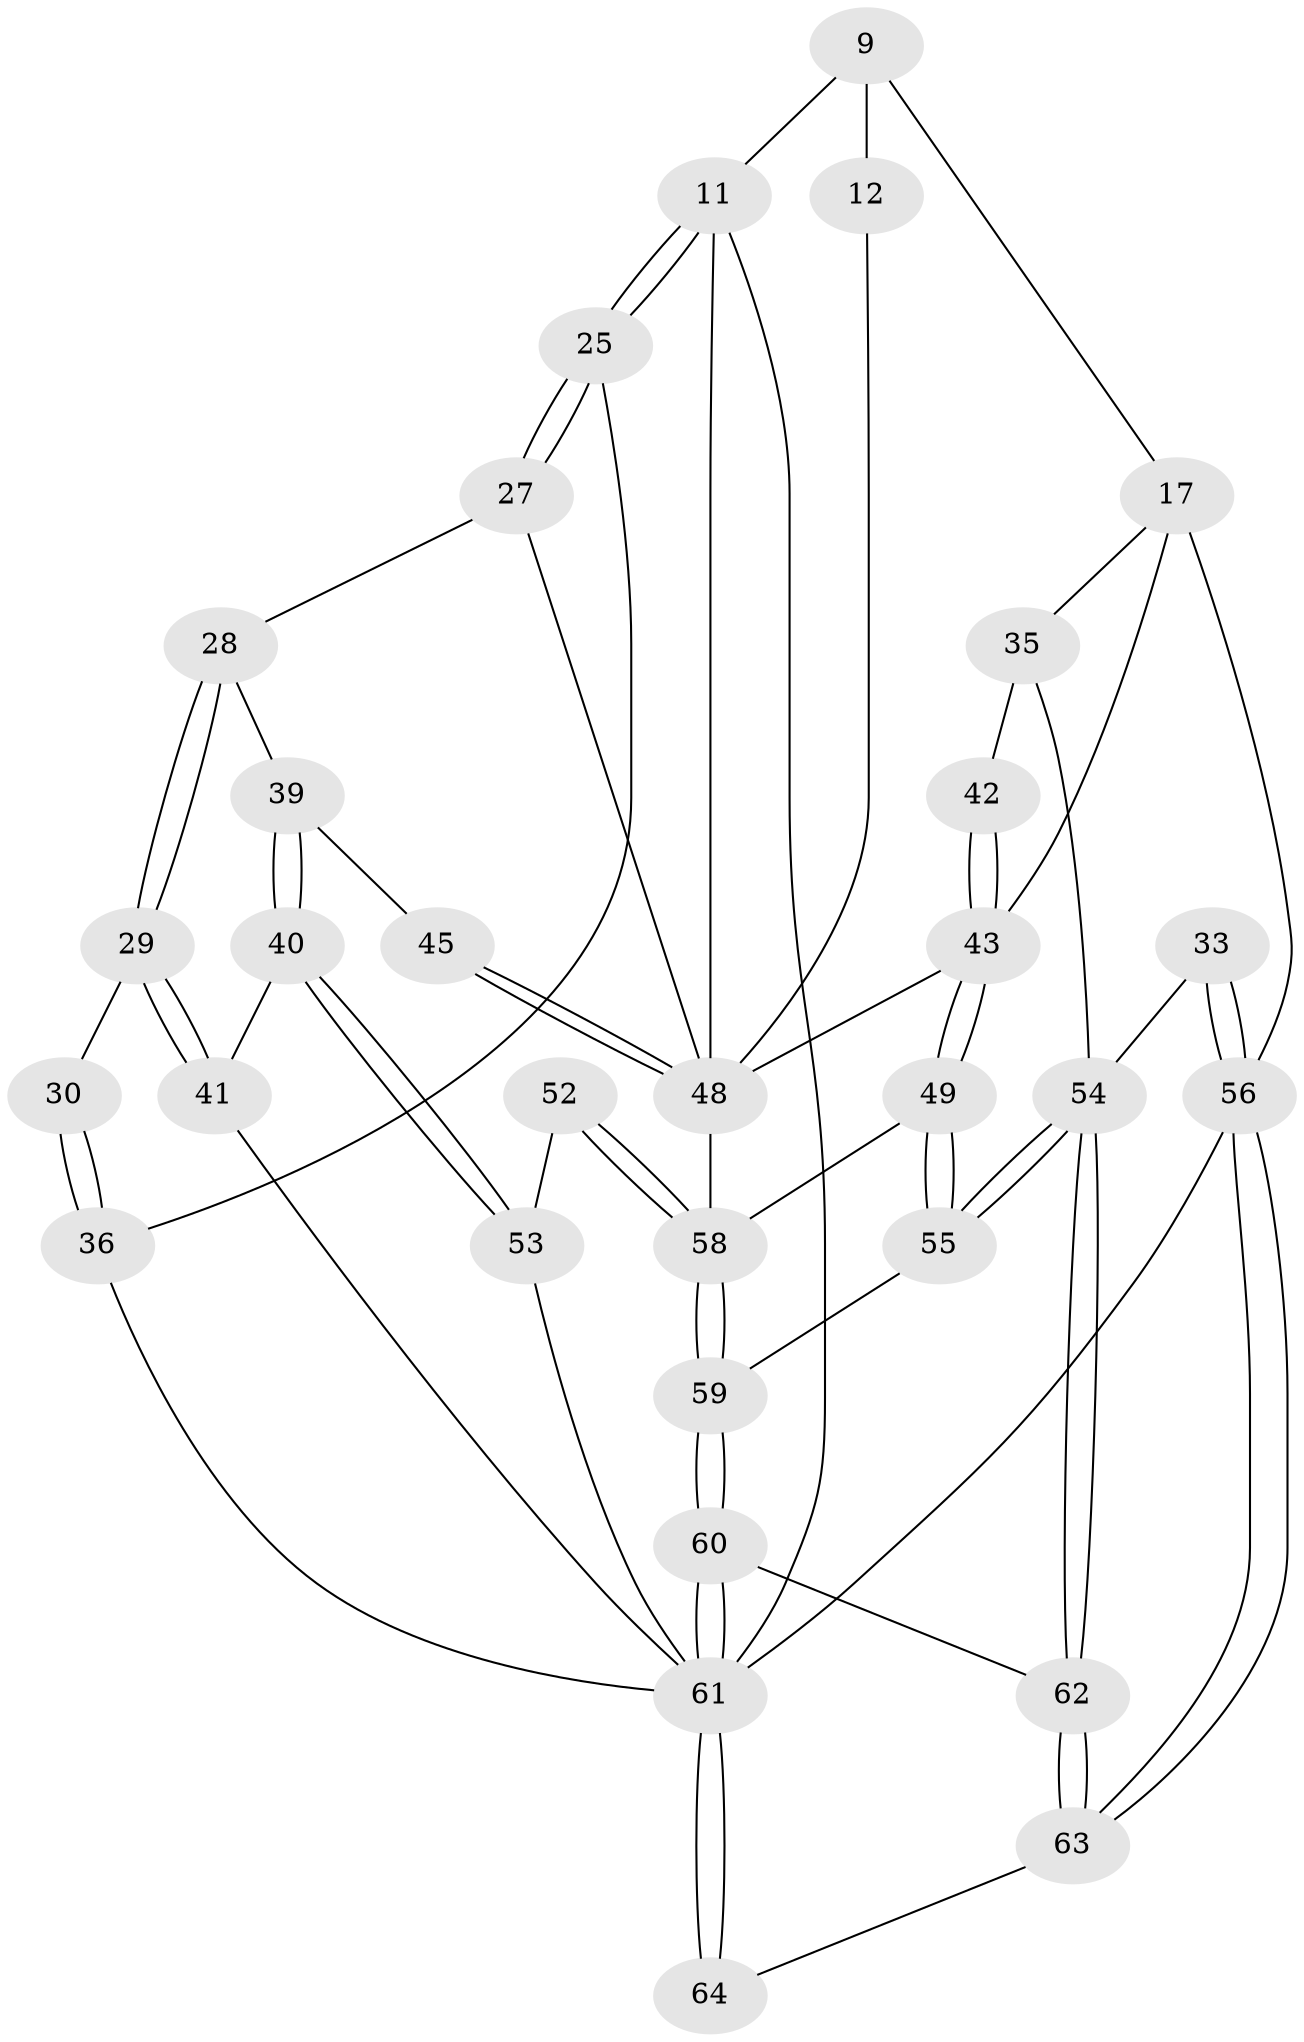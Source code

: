// original degree distribution, {3: 0.03125, 5: 0.5625, 4: 0.21875, 6: 0.1875}
// Generated by graph-tools (version 1.1) at 2025/05/03/04/25 22:05:39]
// undirected, 32 vertices, 72 edges
graph export_dot {
graph [start="1"]
  node [color=gray90,style=filled];
  9 [pos="+0.4915843806503018+0",super="+8"];
  11 [pos="+0.22890425096982828+0.19169458997498676",super="+4+10"];
  12 [pos="+0.7105405486811093+0.1330445675593752"];
  17 [pos="+0.9517186748482123+0.26632044753218226",super="+13"];
  25 [pos="+0.22570277880684902+0.19581883337394718"];
  27 [pos="+0.28575022682382656+0.28391635211038535"];
  28 [pos="+0.24632705422241521+0.37416848141162296"];
  29 [pos="+0.19117417487522373+0.40387112906026024"];
  30 [pos="+0.1188645066811338+0.3365251342708902"];
  33 [pos="+1+0.6215063466005769"];
  35 [pos="+0.8891685477825814+0.4955443249814956",super="+31"];
  36 [pos="+0+0.416923695655569",super="+23+24"];
  39 [pos="+0.2740767381853904+0.49795462775026034",super="+38"];
  40 [pos="+0.2249551793737613+0.5297963061453813"];
  41 [pos="+0.1944130638467846+0.49945631410355695"];
  42 [pos="+0.7548606294968712+0.46150813746336034",super="+32"];
  43 [pos="+0.6771644136653754+0.4902790035571284",super="+20+19"];
  45 [pos="+0.33671841916228185+0.4718690136567585",super="+37"];
  48 [pos="+0.4223814609730125+0.5808784707486202",super="+22+26+18"];
  49 [pos="+0.6731785945790661+0.5920013147912574"];
  52 [pos="+0.4041296340814551+0.6229356956758583"];
  53 [pos="+0.24467163401787836+0.6251925763723994"];
  54 [pos="+0.7416967342594971+0.7484442440510596",super="+34"];
  55 [pos="+0.7085300191158233+0.6936434545613045"];
  56 [pos="+1+1",super="+2+16"];
  58 [pos="+0.44099961149221895+0.7093195517491537",super="+50+51"];
  59 [pos="+0.4422573449669374+0.7147000216457434"];
  60 [pos="+0.4145230636886576+0.9272110236035158"];
  61 [pos="+0.33553215106168166+1",super="+57+46+47"];
  62 [pos="+0.7347528511716265+0.7921419033561149"];
  63 [pos="+1+1"];
  64 [pos="+0.3237823877192572+1"];
  9 -- 12 [weight=2];
  9 -- 17;
  9 -- 11 [weight=2];
  11 -- 25;
  11 -- 25;
  11 -- 61;
  11 -- 48;
  12 -- 48;
  17 -- 56 [weight=2];
  17 -- 43;
  17 -- 35;
  25 -- 27;
  25 -- 27;
  25 -- 36;
  27 -- 28;
  27 -- 48;
  28 -- 29;
  28 -- 29;
  28 -- 39;
  29 -- 30;
  29 -- 41;
  29 -- 41;
  30 -- 36 [weight=2];
  30 -- 36;
  33 -- 56 [weight=2];
  33 -- 56;
  33 -- 54;
  35 -- 42 [weight=2];
  35 -- 54;
  36 -- 61 [weight=2];
  39 -- 40;
  39 -- 40;
  39 -- 45 [weight=2];
  40 -- 41;
  40 -- 53;
  40 -- 53;
  41 -- 61;
  42 -- 43 [weight=2];
  42 -- 43;
  43 -- 49;
  43 -- 49;
  43 -- 48 [weight=2];
  45 -- 48 [weight=2];
  45 -- 48;
  48 -- 58;
  49 -- 55;
  49 -- 55;
  49 -- 58;
  52 -- 53;
  52 -- 58 [weight=2];
  52 -- 58;
  53 -- 61;
  54 -- 55;
  54 -- 55;
  54 -- 62;
  54 -- 62;
  55 -- 59;
  56 -- 63;
  56 -- 63;
  56 -- 61 [weight=2];
  58 -- 59;
  58 -- 59;
  59 -- 60;
  59 -- 60;
  60 -- 61;
  60 -- 61;
  60 -- 62;
  61 -- 64 [weight=2];
  61 -- 64;
  62 -- 63;
  62 -- 63;
  63 -- 64;
}
